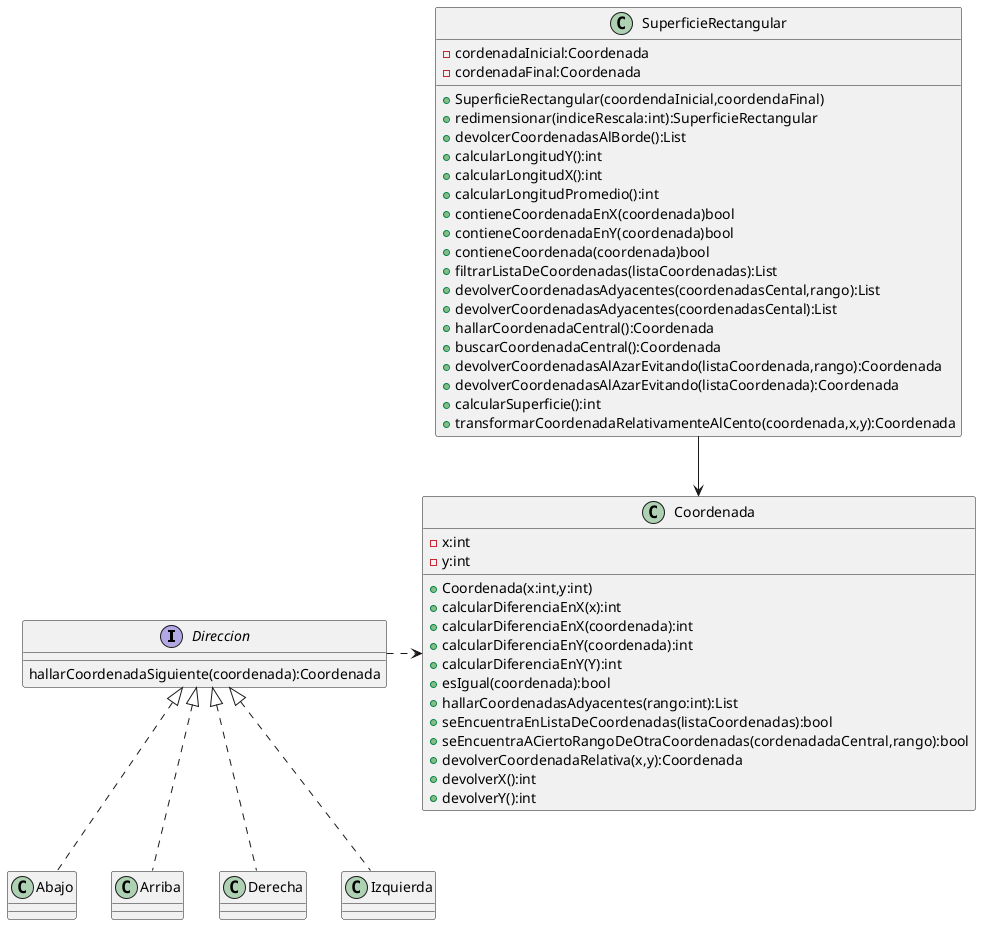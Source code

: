 @startuml
interface Direccion{
hallarCoordenadaSiguiente(coordenada):Coordenada
}

class Coordenada{
-x:int
-y:int
+Coordenada(x:int,y:int)
+calcularDiferenciaEnX(x):int
+calcularDiferenciaEnX(coordenada):int
+calcularDiferenciaEnY(coordenada):int
+calcularDiferenciaEnY(Y):int
+esIgual(coordenada):bool
+hallarCoordenadasAdyacentes(rango:int):List
+seEncuentraEnListaDeCoordenadas(listaCoordenadas):bool
+seEncuentraACiertoRangoDeOtraCoordenadas(cordenadadaCentral,rango):bool
+devolverCoordenadaRelativa(x,y):Coordenada
+devolverX():int
+devolverY():int
}
class SuperficieRectangular{
-cordenadaInicial:Coordenada
-cordenadaFinal:Coordenada
+SuperficieRectangular(coordendaInicial,coordendaFinal)
+redimensionar(indiceRescala:int):SuperficieRectangular
+devolcerCoordenadasAlBorde():List
+calcularLongitudY():int
+calcularLongitudX():int
+calcularLongitudPromedio():int
+contieneCoordenadaEnX(coordenada)bool
+contieneCoordenadaEnY(coordenada)bool
+contieneCoordenada(coordenada)bool
+filtrarListaDeCoordenadas(listaCoordenadas):List
+devolverCoordenadasAdyacentes(coordenadasCental,rango):List
+devolverCoordenadasAdyacentes(coordenadasCental):List
+hallarCoordenadaCentral():Coordenada
+buscarCoordenadaCentral():Coordenada
+devolverCoordenadasAlAzarEvitando(listaCoordenada,rango):Coordenada
+devolverCoordenadasAlAzarEvitando(listaCoordenada):Coordenada
+calcularSuperficie():int
+transformarCoordenadaRelativamenteAlCento(coordenada,x,y):Coordenada

}
SuperficieRectangular --> Coordenada
Direccion .> Coordenada
Direccion <|.. Abajo
Direccion <|.. Arriba
Direccion <|.. Derecha
Direccion <|.. Izquierda
@enduml